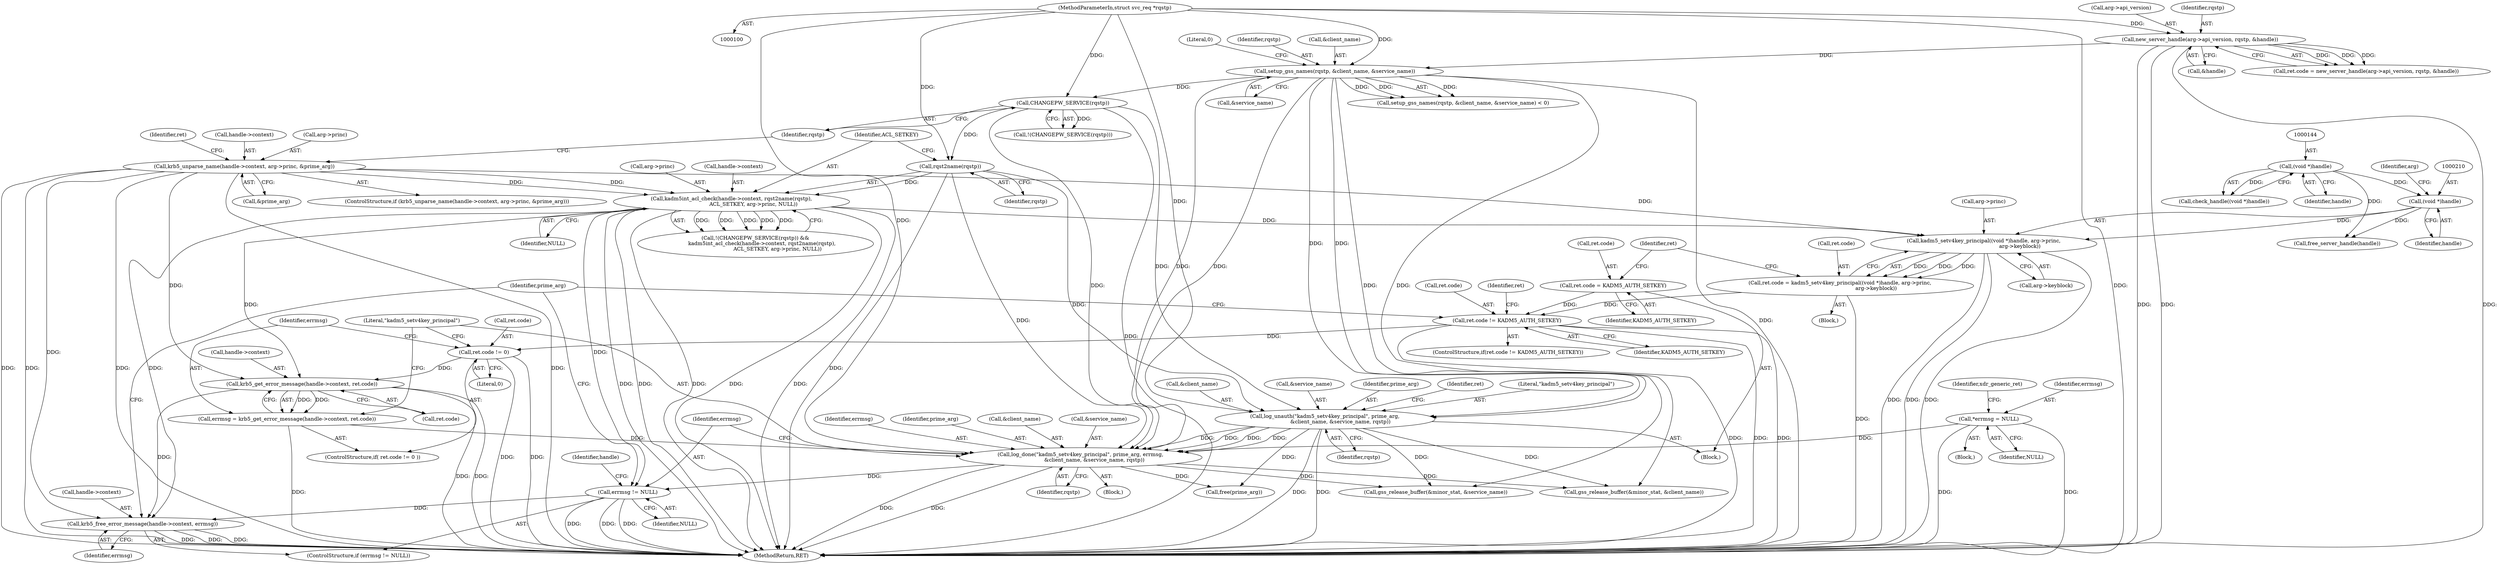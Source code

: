 digraph "0_krb5_83ed75feba32e46f736fcce0d96a0445f29b96c2_22@API" {
"1000268" [label="(Call,krb5_free_error_message(handle->context, errmsg))"];
"1000171" [label="(Call,krb5_unparse_name(handle->context, arg->princ, &prime_arg))"];
"1000192" [label="(Call,kadm5int_acl_check(handle->context, rqst2name(rqstp),\n                           ACL_SETKEY, arg->princ, NULL))"];
"1000196" [label="(Call,rqst2name(rqstp))"];
"1000190" [label="(Call,CHANGEPW_SERVICE(rqstp))"];
"1000156" [label="(Call,setup_gss_names(rqstp, &client_name, &service_name))"];
"1000129" [label="(Call,new_server_handle(arg->api_version, rqstp, &handle))"];
"1000102" [label="(MethodParameterIn,struct svc_req *rqstp)"];
"1000248" [label="(Call,krb5_get_error_message(handle->context, ret.code))"];
"1000241" [label="(Call,ret.code != 0)"];
"1000234" [label="(Call,ret.code != KADM5_AUTH_SETKEY)"];
"1000228" [label="(Call,ret.code = KADM5_AUTH_SETKEY)"];
"1000204" [label="(Call,ret.code = kadm5_setv4key_principal((void *)handle, arg->princ,\n                                            arg->keyblock))"];
"1000208" [label="(Call,kadm5_setv4key_principal((void *)handle, arg->princ,\n                                            arg->keyblock))"];
"1000209" [label="(Call,(void *)handle)"];
"1000143" [label="(Call,(void *)handle)"];
"1000265" [label="(Call,errmsg != NULL)"];
"1000255" [label="(Call,log_done(\"kadm5_setv4key_principal\", prime_arg, errmsg,\n                 &client_name, &service_name, rqstp))"];
"1000220" [label="(Call,log_unauth(\"kadm5_setv4key_principal\", prime_arg,\n                   &client_name, &service_name, rqstp))"];
"1000117" [label="(Call,*errmsg = NULL)"];
"1000246" [label="(Call,errmsg = krb5_get_error_message(handle->context, ret.code))"];
"1000242" [label="(Call,ret.code)"];
"1000243" [label="(Identifier,ret)"];
"1000220" [label="(Call,log_unauth(\"kadm5_setv4key_principal\", prime_arg,\n                   &client_name, &service_name, rqstp))"];
"1000258" [label="(Identifier,errmsg)"];
"1000257" [label="(Identifier,prime_arg)"];
"1000232" [label="(Identifier,KADM5_AUTH_SETKEY)"];
"1000273" [label="(Call,free(prime_arg))"];
"1000212" [label="(Call,arg->princ)"];
"1000270" [label="(Identifier,handle)"];
"1000117" [label="(Call,*errmsg = NULL)"];
"1000213" [label="(Identifier,arg)"];
"1000219" [label="(Block,)"];
"1000156" [label="(Call,setup_gss_names(rqstp, &client_name, &service_name))"];
"1000118" [label="(Identifier,errmsg)"];
"1000211" [label="(Identifier,handle)"];
"1000178" [label="(Call,&prime_arg)"];
"1000240" [label="(ControlStructure,if( ret.code != 0 ))"];
"1000162" [label="(Literal,0)"];
"1000265" [label="(Call,errmsg != NULL)"];
"1000228" [label="(Call,ret.code = KADM5_AUTH_SETKEY)"];
"1000233" [label="(ControlStructure,if(ret.code != KADM5_AUTH_SETKEY))"];
"1000241" [label="(Call,ret.code != 0)"];
"1000170" [label="(ControlStructure,if (krb5_unparse_name(handle->context, arg->princ, &prime_arg)))"];
"1000145" [label="(Identifier,handle)"];
"1000234" [label="(Call,ret.code != KADM5_AUTH_SETKEY)"];
"1000209" [label="(Call,(void *)handle)"];
"1000236" [label="(Identifier,ret)"];
"1000227" [label="(Identifier,rqstp)"];
"1000247" [label="(Identifier,errmsg)"];
"1000252" [label="(Call,ret.code)"];
"1000291" [label="(MethodReturn,RET)"];
"1000256" [label="(Literal,\"kadm5_setv4key_principal\")"];
"1000143" [label="(Call,(void *)handle)"];
"1000215" [label="(Call,arg->keyblock)"];
"1000205" [label="(Call,ret.code)"];
"1000248" [label="(Call,krb5_get_error_message(handle->context, ret.code))"];
"1000171" [label="(Call,krb5_unparse_name(handle->context, arg->princ, &prime_arg))"];
"1000189" [label="(Call,!(CHANGEPW_SERVICE(rqstp)))"];
"1000142" [label="(Call,check_handle((void *)handle))"];
"1000119" [label="(Identifier,NULL)"];
"1000160" [label="(Call,&service_name)"];
"1000264" [label="(ControlStructure,if (errmsg != NULL))"];
"1000245" [label="(Literal,0)"];
"1000102" [label="(MethodParameterIn,struct svc_req *rqstp)"];
"1000272" [label="(Identifier,errmsg)"];
"1000263" [label="(Identifier,rqstp)"];
"1000192" [label="(Call,kadm5int_acl_check(handle->context, rqst2name(rqstp),\n                           ACL_SETKEY, arg->princ, NULL))"];
"1000175" [label="(Call,arg->princ)"];
"1000281" [label="(Call,gss_release_buffer(&minor_stat, &service_name))"];
"1000130" [label="(Call,arg->api_version)"];
"1000249" [label="(Call,handle->context)"];
"1000222" [label="(Identifier,prime_arg)"];
"1000155" [label="(Call,setup_gss_names(rqstp, &client_name, &service_name) < 0)"];
"1000157" [label="(Identifier,rqstp)"];
"1000204" [label="(Call,ret.code = kadm5_setv4key_principal((void *)handle, arg->princ,\n                                            arg->keyblock))"];
"1000190" [label="(Call,CHANGEPW_SERVICE(rqstp))"];
"1000230" [label="(Identifier,ret)"];
"1000183" [label="(Identifier,ret)"];
"1000133" [label="(Identifier,rqstp)"];
"1000103" [label="(Block,)"];
"1000269" [label="(Call,handle->context)"];
"1000268" [label="(Call,krb5_free_error_message(handle->context, errmsg))"];
"1000274" [label="(Identifier,prime_arg)"];
"1000134" [label="(Call,&handle)"];
"1000276" [label="(Call,gss_release_buffer(&minor_stat, &client_name))"];
"1000259" [label="(Call,&client_name)"];
"1000158" [label="(Call,&client_name)"];
"1000208" [label="(Call,kadm5_setv4key_principal((void *)handle, arg->princ,\n                                            arg->keyblock))"];
"1000121" [label="(Identifier,xdr_generic_ret)"];
"1000197" [label="(Identifier,rqstp)"];
"1000188" [label="(Call,!(CHANGEPW_SERVICE(rqstp)) &&\n        kadm5int_acl_check(handle->context, rqst2name(rqstp),\n                           ACL_SETKEY, arg->princ, NULL))"];
"1000198" [label="(Identifier,ACL_SETKEY)"];
"1000196" [label="(Call,rqst2name(rqstp))"];
"1000221" [label="(Literal,\"kadm5_setv4key_principal\")"];
"1000246" [label="(Call,errmsg = krb5_get_error_message(handle->context, ret.code))"];
"1000267" [label="(Identifier,NULL)"];
"1000191" [label="(Identifier,rqstp)"];
"1000223" [label="(Call,&client_name)"];
"1000225" [label="(Call,&service_name)"];
"1000286" [label="(Call,free_server_handle(handle))"];
"1000203" [label="(Block,)"];
"1000129" [label="(Call,new_server_handle(arg->api_version, rqstp, &handle))"];
"1000229" [label="(Call,ret.code)"];
"1000266" [label="(Identifier,errmsg)"];
"1000125" [label="(Call,ret.code = new_server_handle(arg->api_version, rqstp, &handle))"];
"1000255" [label="(Call,log_done(\"kadm5_setv4key_principal\", prime_arg, errmsg,\n                 &client_name, &service_name, rqstp))"];
"1000235" [label="(Call,ret.code)"];
"1000202" [label="(Identifier,NULL)"];
"1000238" [label="(Identifier,KADM5_AUTH_SETKEY)"];
"1000261" [label="(Call,&service_name)"];
"1000172" [label="(Call,handle->context)"];
"1000199" [label="(Call,arg->princ)"];
"1000193" [label="(Call,handle->context)"];
"1000239" [label="(Block,)"];
"1000268" -> "1000264"  [label="AST: "];
"1000268" -> "1000272"  [label="CFG: "];
"1000269" -> "1000268"  [label="AST: "];
"1000272" -> "1000268"  [label="AST: "];
"1000274" -> "1000268"  [label="CFG: "];
"1000268" -> "1000291"  [label="DDG: "];
"1000268" -> "1000291"  [label="DDG: "];
"1000268" -> "1000291"  [label="DDG: "];
"1000171" -> "1000268"  [label="DDG: "];
"1000192" -> "1000268"  [label="DDG: "];
"1000248" -> "1000268"  [label="DDG: "];
"1000265" -> "1000268"  [label="DDG: "];
"1000171" -> "1000170"  [label="AST: "];
"1000171" -> "1000178"  [label="CFG: "];
"1000172" -> "1000171"  [label="AST: "];
"1000175" -> "1000171"  [label="AST: "];
"1000178" -> "1000171"  [label="AST: "];
"1000183" -> "1000171"  [label="CFG: "];
"1000191" -> "1000171"  [label="CFG: "];
"1000171" -> "1000291"  [label="DDG: "];
"1000171" -> "1000291"  [label="DDG: "];
"1000171" -> "1000291"  [label="DDG: "];
"1000171" -> "1000291"  [label="DDG: "];
"1000171" -> "1000192"  [label="DDG: "];
"1000171" -> "1000192"  [label="DDG: "];
"1000171" -> "1000208"  [label="DDG: "];
"1000171" -> "1000248"  [label="DDG: "];
"1000192" -> "1000188"  [label="AST: "];
"1000192" -> "1000202"  [label="CFG: "];
"1000193" -> "1000192"  [label="AST: "];
"1000196" -> "1000192"  [label="AST: "];
"1000198" -> "1000192"  [label="AST: "];
"1000199" -> "1000192"  [label="AST: "];
"1000202" -> "1000192"  [label="AST: "];
"1000188" -> "1000192"  [label="CFG: "];
"1000192" -> "1000291"  [label="DDG: "];
"1000192" -> "1000291"  [label="DDG: "];
"1000192" -> "1000291"  [label="DDG: "];
"1000192" -> "1000291"  [label="DDG: "];
"1000192" -> "1000291"  [label="DDG: "];
"1000192" -> "1000188"  [label="DDG: "];
"1000192" -> "1000188"  [label="DDG: "];
"1000192" -> "1000188"  [label="DDG: "];
"1000192" -> "1000188"  [label="DDG: "];
"1000192" -> "1000188"  [label="DDG: "];
"1000196" -> "1000192"  [label="DDG: "];
"1000192" -> "1000208"  [label="DDG: "];
"1000192" -> "1000248"  [label="DDG: "];
"1000192" -> "1000265"  [label="DDG: "];
"1000196" -> "1000197"  [label="CFG: "];
"1000197" -> "1000196"  [label="AST: "];
"1000198" -> "1000196"  [label="CFG: "];
"1000196" -> "1000291"  [label="DDG: "];
"1000190" -> "1000196"  [label="DDG: "];
"1000102" -> "1000196"  [label="DDG: "];
"1000196" -> "1000220"  [label="DDG: "];
"1000196" -> "1000255"  [label="DDG: "];
"1000190" -> "1000189"  [label="AST: "];
"1000190" -> "1000191"  [label="CFG: "];
"1000191" -> "1000190"  [label="AST: "];
"1000189" -> "1000190"  [label="CFG: "];
"1000190" -> "1000291"  [label="DDG: "];
"1000190" -> "1000189"  [label="DDG: "];
"1000156" -> "1000190"  [label="DDG: "];
"1000102" -> "1000190"  [label="DDG: "];
"1000190" -> "1000220"  [label="DDG: "];
"1000190" -> "1000255"  [label="DDG: "];
"1000156" -> "1000155"  [label="AST: "];
"1000156" -> "1000160"  [label="CFG: "];
"1000157" -> "1000156"  [label="AST: "];
"1000158" -> "1000156"  [label="AST: "];
"1000160" -> "1000156"  [label="AST: "];
"1000162" -> "1000156"  [label="CFG: "];
"1000156" -> "1000291"  [label="DDG: "];
"1000156" -> "1000155"  [label="DDG: "];
"1000156" -> "1000155"  [label="DDG: "];
"1000156" -> "1000155"  [label="DDG: "];
"1000129" -> "1000156"  [label="DDG: "];
"1000102" -> "1000156"  [label="DDG: "];
"1000156" -> "1000220"  [label="DDG: "];
"1000156" -> "1000220"  [label="DDG: "];
"1000156" -> "1000255"  [label="DDG: "];
"1000156" -> "1000255"  [label="DDG: "];
"1000156" -> "1000276"  [label="DDG: "];
"1000156" -> "1000281"  [label="DDG: "];
"1000129" -> "1000125"  [label="AST: "];
"1000129" -> "1000134"  [label="CFG: "];
"1000130" -> "1000129"  [label="AST: "];
"1000133" -> "1000129"  [label="AST: "];
"1000134" -> "1000129"  [label="AST: "];
"1000125" -> "1000129"  [label="CFG: "];
"1000129" -> "1000291"  [label="DDG: "];
"1000129" -> "1000291"  [label="DDG: "];
"1000129" -> "1000291"  [label="DDG: "];
"1000129" -> "1000125"  [label="DDG: "];
"1000129" -> "1000125"  [label="DDG: "];
"1000129" -> "1000125"  [label="DDG: "];
"1000102" -> "1000129"  [label="DDG: "];
"1000102" -> "1000100"  [label="AST: "];
"1000102" -> "1000291"  [label="DDG: "];
"1000102" -> "1000220"  [label="DDG: "];
"1000102" -> "1000255"  [label="DDG: "];
"1000248" -> "1000246"  [label="AST: "];
"1000248" -> "1000252"  [label="CFG: "];
"1000249" -> "1000248"  [label="AST: "];
"1000252" -> "1000248"  [label="AST: "];
"1000246" -> "1000248"  [label="CFG: "];
"1000248" -> "1000291"  [label="DDG: "];
"1000248" -> "1000291"  [label="DDG: "];
"1000248" -> "1000246"  [label="DDG: "];
"1000248" -> "1000246"  [label="DDG: "];
"1000241" -> "1000248"  [label="DDG: "];
"1000241" -> "1000240"  [label="AST: "];
"1000241" -> "1000245"  [label="CFG: "];
"1000242" -> "1000241"  [label="AST: "];
"1000245" -> "1000241"  [label="AST: "];
"1000247" -> "1000241"  [label="CFG: "];
"1000256" -> "1000241"  [label="CFG: "];
"1000241" -> "1000291"  [label="DDG: "];
"1000241" -> "1000291"  [label="DDG: "];
"1000234" -> "1000241"  [label="DDG: "];
"1000234" -> "1000233"  [label="AST: "];
"1000234" -> "1000238"  [label="CFG: "];
"1000235" -> "1000234"  [label="AST: "];
"1000238" -> "1000234"  [label="AST: "];
"1000243" -> "1000234"  [label="CFG: "];
"1000274" -> "1000234"  [label="CFG: "];
"1000234" -> "1000291"  [label="DDG: "];
"1000234" -> "1000291"  [label="DDG: "];
"1000234" -> "1000291"  [label="DDG: "];
"1000228" -> "1000234"  [label="DDG: "];
"1000204" -> "1000234"  [label="DDG: "];
"1000228" -> "1000219"  [label="AST: "];
"1000228" -> "1000232"  [label="CFG: "];
"1000229" -> "1000228"  [label="AST: "];
"1000232" -> "1000228"  [label="AST: "];
"1000236" -> "1000228"  [label="CFG: "];
"1000204" -> "1000203"  [label="AST: "];
"1000204" -> "1000208"  [label="CFG: "];
"1000205" -> "1000204"  [label="AST: "];
"1000208" -> "1000204"  [label="AST: "];
"1000236" -> "1000204"  [label="CFG: "];
"1000204" -> "1000291"  [label="DDG: "];
"1000208" -> "1000204"  [label="DDG: "];
"1000208" -> "1000204"  [label="DDG: "];
"1000208" -> "1000204"  [label="DDG: "];
"1000208" -> "1000215"  [label="CFG: "];
"1000209" -> "1000208"  [label="AST: "];
"1000212" -> "1000208"  [label="AST: "];
"1000215" -> "1000208"  [label="AST: "];
"1000208" -> "1000291"  [label="DDG: "];
"1000208" -> "1000291"  [label="DDG: "];
"1000208" -> "1000291"  [label="DDG: "];
"1000209" -> "1000208"  [label="DDG: "];
"1000209" -> "1000211"  [label="CFG: "];
"1000210" -> "1000209"  [label="AST: "];
"1000211" -> "1000209"  [label="AST: "];
"1000213" -> "1000209"  [label="CFG: "];
"1000143" -> "1000209"  [label="DDG: "];
"1000209" -> "1000286"  [label="DDG: "];
"1000143" -> "1000142"  [label="AST: "];
"1000143" -> "1000145"  [label="CFG: "];
"1000144" -> "1000143"  [label="AST: "];
"1000145" -> "1000143"  [label="AST: "];
"1000142" -> "1000143"  [label="CFG: "];
"1000143" -> "1000142"  [label="DDG: "];
"1000143" -> "1000286"  [label="DDG: "];
"1000265" -> "1000264"  [label="AST: "];
"1000265" -> "1000267"  [label="CFG: "];
"1000266" -> "1000265"  [label="AST: "];
"1000267" -> "1000265"  [label="AST: "];
"1000270" -> "1000265"  [label="CFG: "];
"1000274" -> "1000265"  [label="CFG: "];
"1000265" -> "1000291"  [label="DDG: "];
"1000265" -> "1000291"  [label="DDG: "];
"1000265" -> "1000291"  [label="DDG: "];
"1000255" -> "1000265"  [label="DDG: "];
"1000255" -> "1000239"  [label="AST: "];
"1000255" -> "1000263"  [label="CFG: "];
"1000256" -> "1000255"  [label="AST: "];
"1000257" -> "1000255"  [label="AST: "];
"1000258" -> "1000255"  [label="AST: "];
"1000259" -> "1000255"  [label="AST: "];
"1000261" -> "1000255"  [label="AST: "];
"1000263" -> "1000255"  [label="AST: "];
"1000266" -> "1000255"  [label="CFG: "];
"1000255" -> "1000291"  [label="DDG: "];
"1000255" -> "1000291"  [label="DDG: "];
"1000220" -> "1000255"  [label="DDG: "];
"1000220" -> "1000255"  [label="DDG: "];
"1000220" -> "1000255"  [label="DDG: "];
"1000220" -> "1000255"  [label="DDG: "];
"1000117" -> "1000255"  [label="DDG: "];
"1000246" -> "1000255"  [label="DDG: "];
"1000255" -> "1000273"  [label="DDG: "];
"1000255" -> "1000276"  [label="DDG: "];
"1000255" -> "1000281"  [label="DDG: "];
"1000220" -> "1000219"  [label="AST: "];
"1000220" -> "1000227"  [label="CFG: "];
"1000221" -> "1000220"  [label="AST: "];
"1000222" -> "1000220"  [label="AST: "];
"1000223" -> "1000220"  [label="AST: "];
"1000225" -> "1000220"  [label="AST: "];
"1000227" -> "1000220"  [label="AST: "];
"1000230" -> "1000220"  [label="CFG: "];
"1000220" -> "1000291"  [label="DDG: "];
"1000220" -> "1000291"  [label="DDG: "];
"1000220" -> "1000273"  [label="DDG: "];
"1000220" -> "1000276"  [label="DDG: "];
"1000220" -> "1000281"  [label="DDG: "];
"1000117" -> "1000103"  [label="AST: "];
"1000117" -> "1000119"  [label="CFG: "];
"1000118" -> "1000117"  [label="AST: "];
"1000119" -> "1000117"  [label="AST: "];
"1000121" -> "1000117"  [label="CFG: "];
"1000117" -> "1000291"  [label="DDG: "];
"1000117" -> "1000291"  [label="DDG: "];
"1000246" -> "1000240"  [label="AST: "];
"1000247" -> "1000246"  [label="AST: "];
"1000256" -> "1000246"  [label="CFG: "];
"1000246" -> "1000291"  [label="DDG: "];
}
